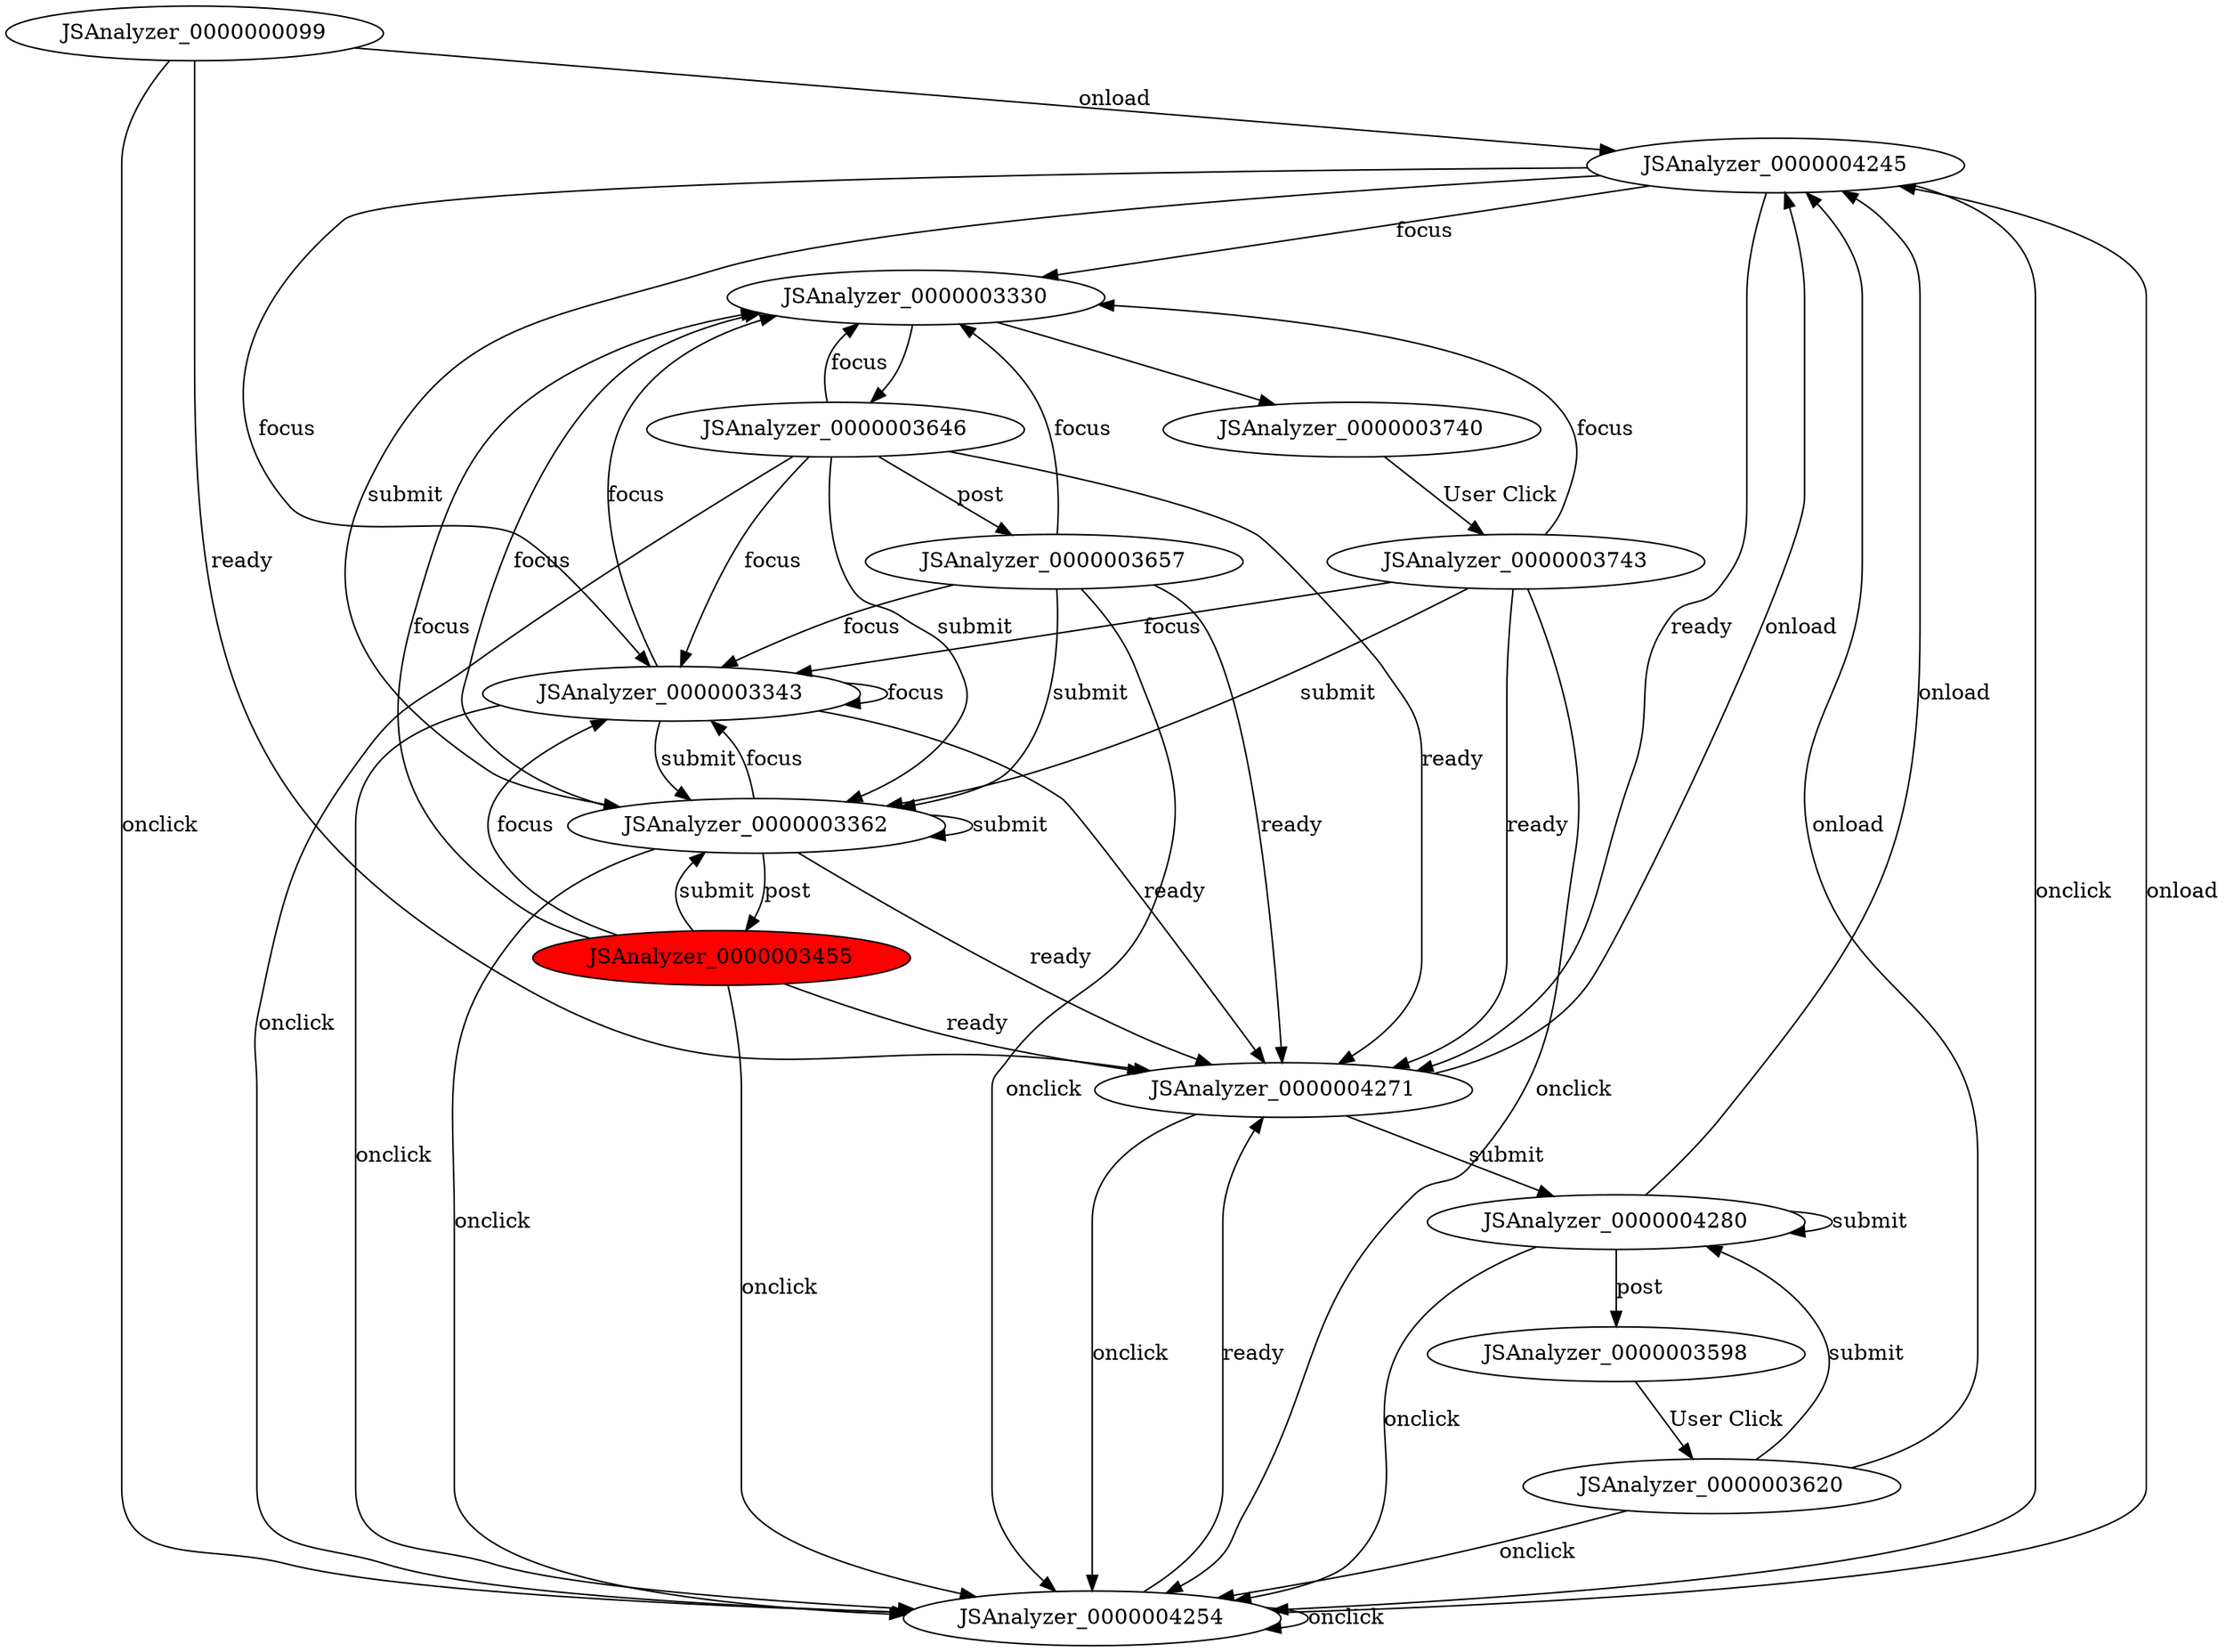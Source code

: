 digraph FSM {
JSAnalyzer_0000000099 [];
JSAnalyzer_0000003330 [];
JSAnalyzer_0000003343 [];
JSAnalyzer_0000003362 [];
JSAnalyzer_0000003455 [style=filled,fillcolor=red];
JSAnalyzer_0000003598 [];
JSAnalyzer_0000003646 [];
JSAnalyzer_0000003657 [];
JSAnalyzer_0000003740 [];
JSAnalyzer_0000004245 [];
JSAnalyzer_0000004254 [];
JSAnalyzer_0000004271 [];
JSAnalyzer_0000004280 [];
JSAnalyzer_0000003620 [];
JSAnalyzer_0000003743 [];
JSAnalyzer_0000003330 -> JSAnalyzer_0000003646 []
JSAnalyzer_0000003330 -> JSAnalyzer_0000003740 []
JSAnalyzer_0000000099 -> JSAnalyzer_0000004245 [label="onload"]
JSAnalyzer_0000000099 -> JSAnalyzer_0000004254 [label="onclick"]
JSAnalyzer_0000000099 -> JSAnalyzer_0000004271 [label="ready"]
JSAnalyzer_0000003343 -> JSAnalyzer_0000003330 [label="focus"]
JSAnalyzer_0000003343 -> JSAnalyzer_0000003343 [label="focus"]
JSAnalyzer_0000003343 -> JSAnalyzer_0000003362 [label="submit"]
JSAnalyzer_0000003343 -> JSAnalyzer_0000004254 [label="onclick"]
JSAnalyzer_0000003343 -> JSAnalyzer_0000004271 [label="ready"]
JSAnalyzer_0000003362 -> JSAnalyzer_0000003455 [label="post"]
JSAnalyzer_0000003362 -> JSAnalyzer_0000003330 [label="focus"]
JSAnalyzer_0000003362 -> JSAnalyzer_0000003343 [label="focus"]
JSAnalyzer_0000003362 -> JSAnalyzer_0000003362 [label="submit"]
JSAnalyzer_0000003362 -> JSAnalyzer_0000004254 [label="onclick"]
JSAnalyzer_0000003362 -> JSAnalyzer_0000004271 [label="ready"]
JSAnalyzer_0000003455 -> JSAnalyzer_0000003330 [label="focus"]
JSAnalyzer_0000003455 -> JSAnalyzer_0000003343 [label="focus"]
JSAnalyzer_0000003455 -> JSAnalyzer_0000003362 [label="submit"]
JSAnalyzer_0000003455 -> JSAnalyzer_0000004254 [label="onclick"]
JSAnalyzer_0000003455 -> JSAnalyzer_0000004271 [label="ready"]
JSAnalyzer_0000003598 -> JSAnalyzer_0000003620 [label="User Click"]
JSAnalyzer_0000003646 -> JSAnalyzer_0000003657 [label="post"]
JSAnalyzer_0000003646 -> JSAnalyzer_0000003330 [label="focus"]
JSAnalyzer_0000003646 -> JSAnalyzer_0000003343 [label="focus"]
JSAnalyzer_0000003646 -> JSAnalyzer_0000003362 [label="submit"]
JSAnalyzer_0000003646 -> JSAnalyzer_0000004254 [label="onclick"]
JSAnalyzer_0000003646 -> JSAnalyzer_0000004271 [label="ready"]
JSAnalyzer_0000003657 -> JSAnalyzer_0000003330 [label="focus"]
JSAnalyzer_0000003657 -> JSAnalyzer_0000003343 [label="focus"]
JSAnalyzer_0000003657 -> JSAnalyzer_0000003362 [label="submit"]
JSAnalyzer_0000003657 -> JSAnalyzer_0000004254 [label="onclick"]
JSAnalyzer_0000003657 -> JSAnalyzer_0000004271 [label="ready"]
JSAnalyzer_0000003740 -> JSAnalyzer_0000003743 [label="User Click"]
JSAnalyzer_0000004245 -> JSAnalyzer_0000003330 [label="focus"]
JSAnalyzer_0000004245 -> JSAnalyzer_0000003343 [label="focus"]
JSAnalyzer_0000004245 -> JSAnalyzer_0000003362 [label="submit"]
JSAnalyzer_0000004245 -> JSAnalyzer_0000004254 [label="onclick"]
JSAnalyzer_0000004245 -> JSAnalyzer_0000004271 [label="ready"]
JSAnalyzer_0000004254 -> JSAnalyzer_0000004245 [label="onload"]
JSAnalyzer_0000004254 -> JSAnalyzer_0000004254 [label="onclick"]
JSAnalyzer_0000004254 -> JSAnalyzer_0000004271 [label="ready"]
JSAnalyzer_0000004271 -> JSAnalyzer_0000004280 [label="submit"]
JSAnalyzer_0000004271 -> JSAnalyzer_0000004245 [label="onload"]
JSAnalyzer_0000004271 -> JSAnalyzer_0000004254 [label="onclick"]
JSAnalyzer_0000004280 -> JSAnalyzer_0000003598 [label="post"]
JSAnalyzer_0000004280 -> JSAnalyzer_0000004280 [label="submit"]
JSAnalyzer_0000004280 -> JSAnalyzer_0000004245 [label="onload"]
JSAnalyzer_0000004280 -> JSAnalyzer_0000004254 [label="onclick"]
JSAnalyzer_0000003620 -> JSAnalyzer_0000004280 [label="submit"]
JSAnalyzer_0000003620 -> JSAnalyzer_0000004245 [label="onload"]
JSAnalyzer_0000003620 -> JSAnalyzer_0000004254 [label="onclick"]
JSAnalyzer_0000003743 -> JSAnalyzer_0000003330 [label="focus"]
JSAnalyzer_0000003743 -> JSAnalyzer_0000003343 [label="focus"]
JSAnalyzer_0000003743 -> JSAnalyzer_0000003362 [label="submit"]
JSAnalyzer_0000003743 -> JSAnalyzer_0000004254 [label="onclick"]
JSAnalyzer_0000003743 -> JSAnalyzer_0000004271 [label="ready"]
}
